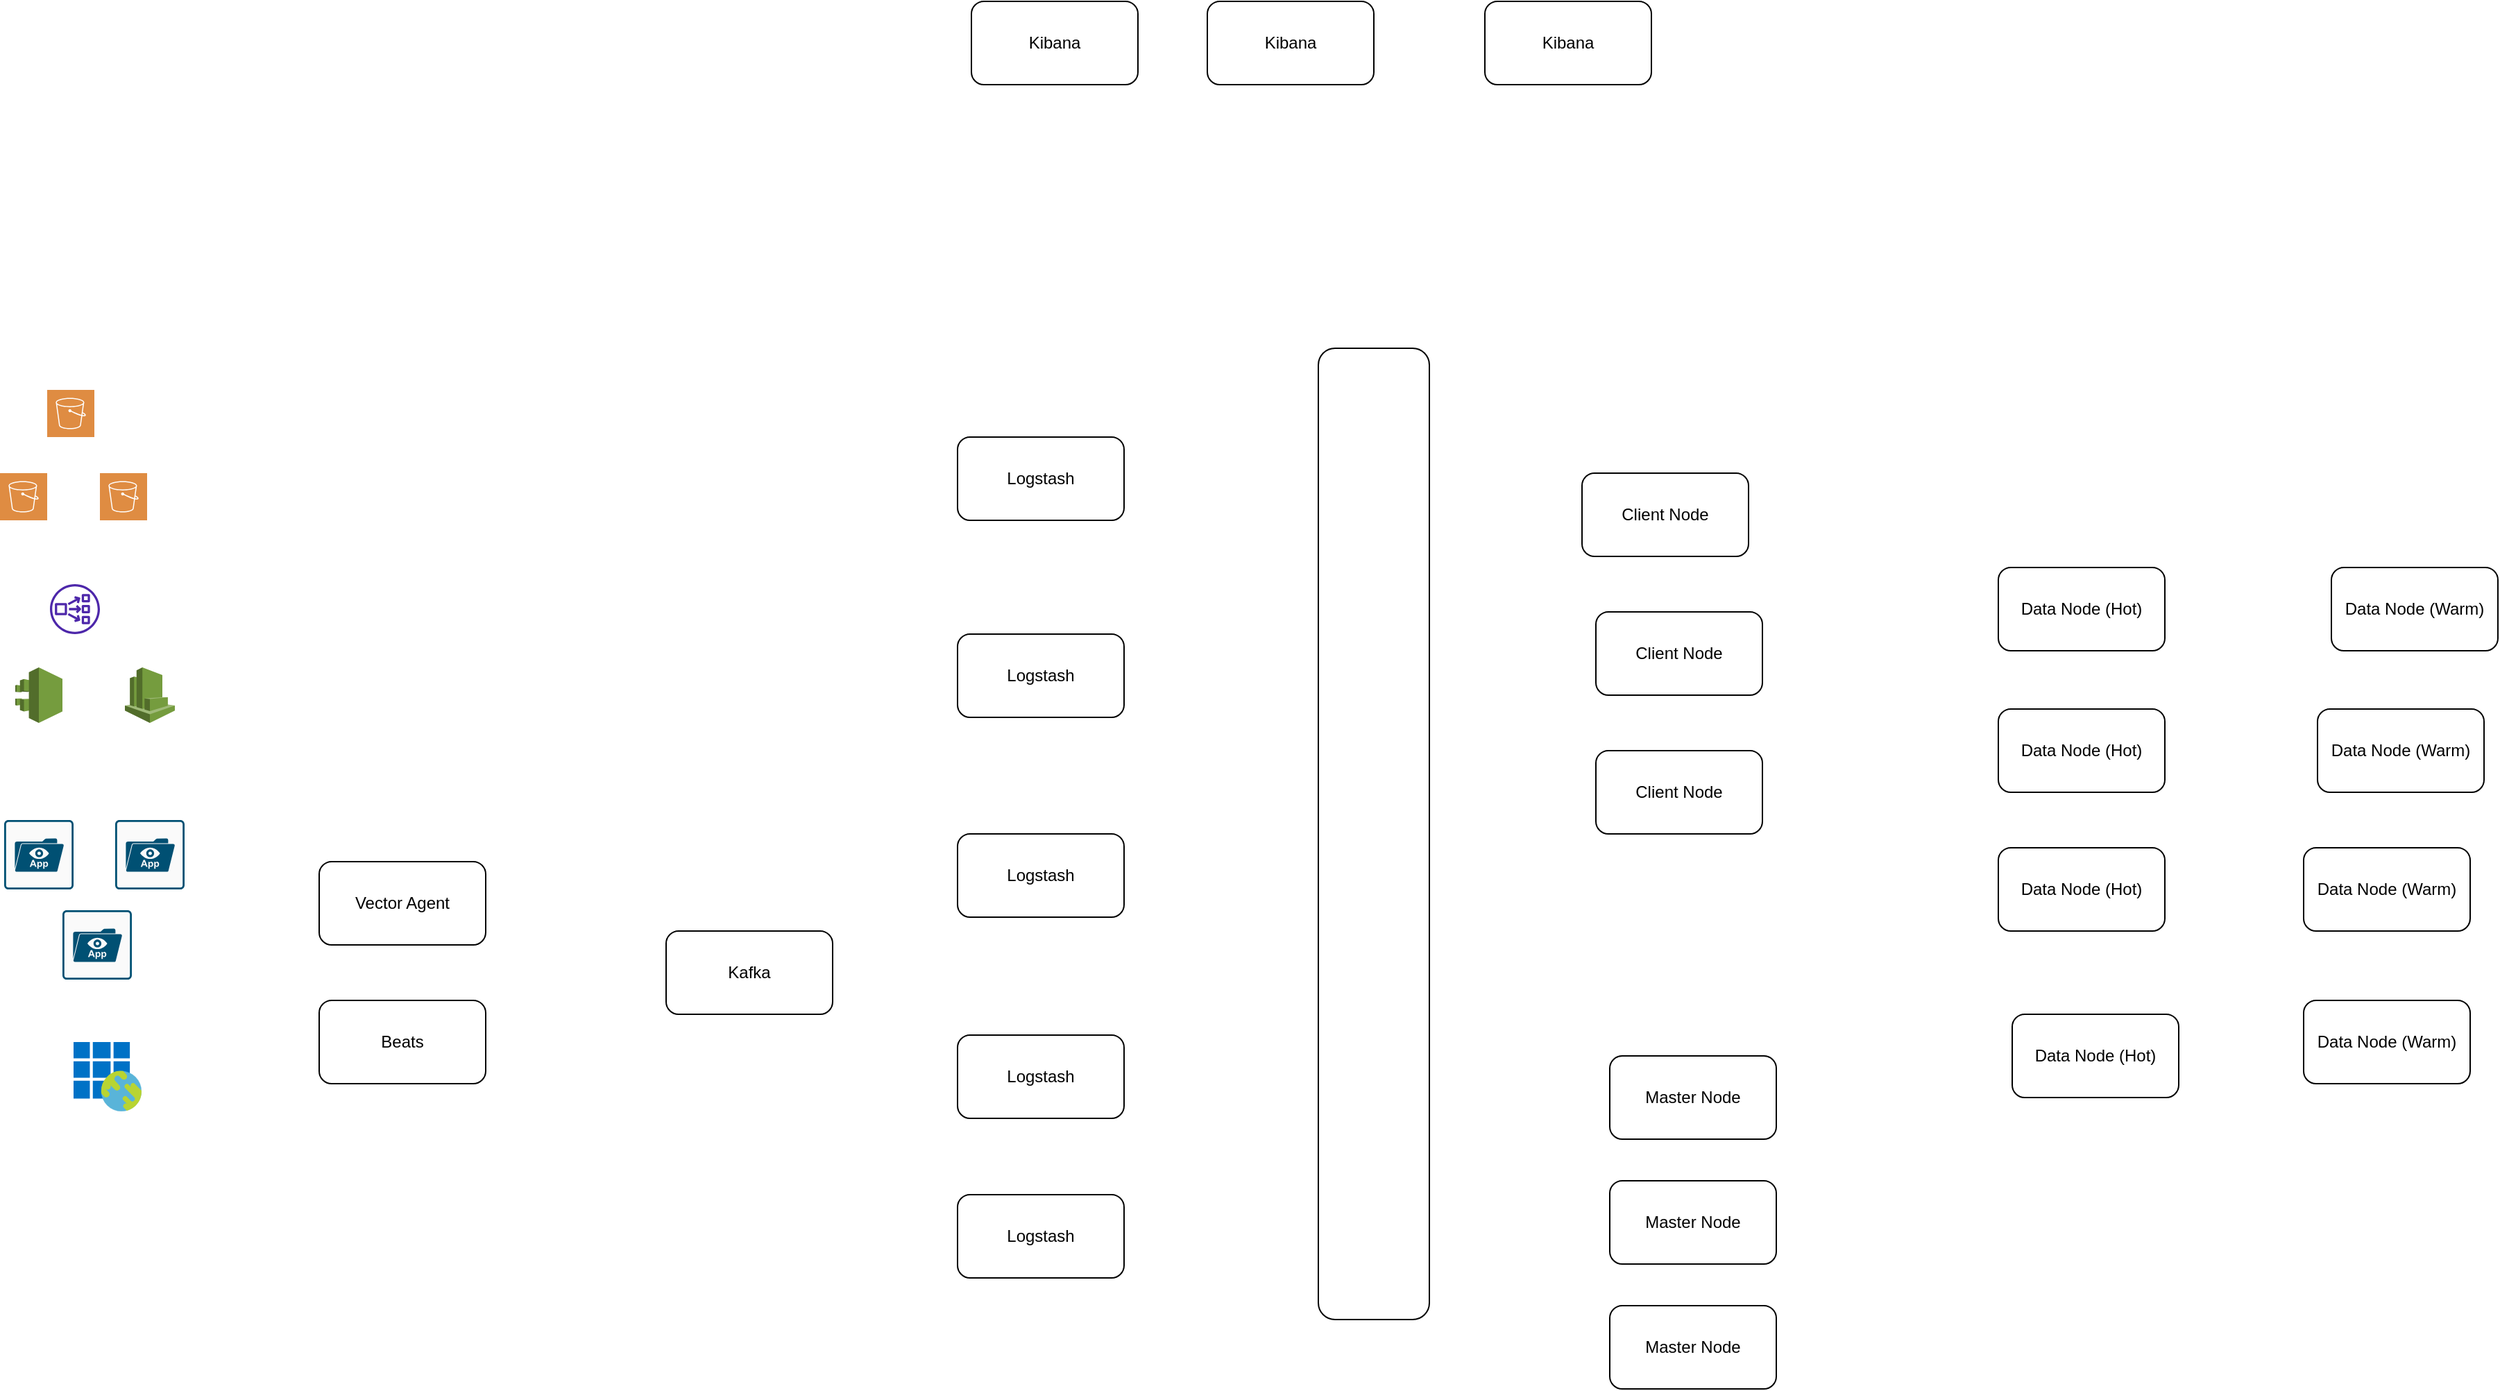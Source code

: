 <mxfile version="21.6.6" type="github">
  <diagram name="Page-1" id="CJJipEg_ZdHbSAjXl4IN">
    <mxGraphModel dx="1557" dy="2107" grid="1" gridSize="10" guides="1" tooltips="1" connect="1" arrows="1" fold="1" page="1" pageScale="1" pageWidth="850" pageHeight="1100" math="0" shadow="0">
      <root>
        <mxCell id="0" />
        <mxCell id="1" parent="0" />
        <mxCell id="A5_PFPzEll5ALQkFPiz4-1" value="" style="sketch=0;pointerEvents=1;shadow=0;dashed=0;html=1;strokeColor=none;fillColor=#DF8C42;labelPosition=center;verticalLabelPosition=bottom;verticalAlign=top;align=center;outlineConnect=0;shape=mxgraph.veeam2.aws_s3;" vertex="1" parent="1">
          <mxGeometry x="172" y="210" width="34" height="34" as="geometry" />
        </mxCell>
        <mxCell id="A5_PFPzEll5ALQkFPiz4-2" value="" style="sketch=0;pointerEvents=1;shadow=0;dashed=0;html=1;strokeColor=none;fillColor=#DF8C42;labelPosition=center;verticalLabelPosition=bottom;verticalAlign=top;align=center;outlineConnect=0;shape=mxgraph.veeam2.aws_s3;" vertex="1" parent="1">
          <mxGeometry x="100" y="210" width="34" height="34" as="geometry" />
        </mxCell>
        <mxCell id="A5_PFPzEll5ALQkFPiz4-3" value="" style="sketch=0;pointerEvents=1;shadow=0;dashed=0;html=1;strokeColor=none;fillColor=#DF8C42;labelPosition=center;verticalLabelPosition=bottom;verticalAlign=top;align=center;outlineConnect=0;shape=mxgraph.veeam2.aws_s3;" vertex="1" parent="1">
          <mxGeometry x="134" y="150" width="34" height="34" as="geometry" />
        </mxCell>
        <mxCell id="A5_PFPzEll5ALQkFPiz4-7" value="" style="sketch=0;outlineConnect=0;fontColor=#232F3E;gradientColor=none;fillColor=#4D27AA;strokeColor=none;dashed=0;verticalLabelPosition=bottom;verticalAlign=top;align=center;html=1;fontSize=12;fontStyle=0;aspect=fixed;pointerEvents=1;shape=mxgraph.aws4.network_load_balancer;" vertex="1" parent="1">
          <mxGeometry x="136" y="290" width="36" height="36" as="geometry" />
        </mxCell>
        <mxCell id="A5_PFPzEll5ALQkFPiz4-8" value="" style="outlineConnect=0;dashed=0;verticalLabelPosition=bottom;verticalAlign=top;align=center;html=1;shape=mxgraph.aws3.cloudtrail;fillColor=#759C3E;gradientColor=none;" vertex="1" parent="1">
          <mxGeometry x="111" y="350" width="34" height="40" as="geometry" />
        </mxCell>
        <mxCell id="A5_PFPzEll5ALQkFPiz4-9" value="" style="outlineConnect=0;dashed=0;verticalLabelPosition=bottom;verticalAlign=top;align=center;html=1;shape=mxgraph.aws3.cloudwatch;fillColor=#759C3E;gradientColor=none;" vertex="1" parent="1">
          <mxGeometry x="190" y="350" width="36" height="40" as="geometry" />
        </mxCell>
        <mxCell id="A5_PFPzEll5ALQkFPiz4-11" value="" style="sketch=0;points=[[0.015,0.015,0],[0.985,0.015,0],[0.985,0.985,0],[0.015,0.985,0],[0.25,0,0],[0.5,0,0],[0.75,0,0],[1,0.25,0],[1,0.5,0],[1,0.75,0],[0.75,1,0],[0.5,1,0],[0.25,1,0],[0,0.75,0],[0,0.5,0],[0,0.25,0]];verticalLabelPosition=bottom;html=1;verticalAlign=top;aspect=fixed;align=center;pointerEvents=1;shape=mxgraph.cisco19.rect;prIcon=avc_application_visibility_control;fillColor=#FAFAFA;strokeColor=#005073;" vertex="1" parent="1">
          <mxGeometry x="103" y="460" width="50" height="50" as="geometry" />
        </mxCell>
        <mxCell id="A5_PFPzEll5ALQkFPiz4-12" value="" style="image;sketch=0;aspect=fixed;html=1;points=[];align=center;fontSize=12;image=img/lib/mscae/Enterprise_Applications.svg;" vertex="1" parent="1">
          <mxGeometry x="153" y="620" width="49" height="50" as="geometry" />
        </mxCell>
        <mxCell id="A5_PFPzEll5ALQkFPiz4-13" value="" style="sketch=0;points=[[0.015,0.015,0],[0.985,0.015,0],[0.985,0.985,0],[0.015,0.985,0],[0.25,0,0],[0.5,0,0],[0.75,0,0],[1,0.25,0],[1,0.5,0],[1,0.75,0],[0.75,1,0],[0.5,1,0],[0.25,1,0],[0,0.75,0],[0,0.5,0],[0,0.25,0]];verticalLabelPosition=bottom;html=1;verticalAlign=top;aspect=fixed;align=center;pointerEvents=1;shape=mxgraph.cisco19.rect;prIcon=avc_application_visibility_control;fillColor=#FAFAFA;strokeColor=#005073;" vertex="1" parent="1">
          <mxGeometry x="183" y="460" width="50" height="50" as="geometry" />
        </mxCell>
        <mxCell id="A5_PFPzEll5ALQkFPiz4-14" value="" style="sketch=0;points=[[0.015,0.015,0],[0.985,0.015,0],[0.985,0.985,0],[0.015,0.985,0],[0.25,0,0],[0.5,0,0],[0.75,0,0],[1,0.25,0],[1,0.5,0],[1,0.75,0],[0.75,1,0],[0.5,1,0],[0.25,1,0],[0,0.75,0],[0,0.5,0],[0,0.25,0]];verticalLabelPosition=bottom;html=1;verticalAlign=top;aspect=fixed;align=center;pointerEvents=1;shape=mxgraph.cisco19.rect;prIcon=avc_application_visibility_control;fillColor=#FAFAFA;strokeColor=#005073;" vertex="1" parent="1">
          <mxGeometry x="145" y="525" width="50" height="50" as="geometry" />
        </mxCell>
        <mxCell id="A5_PFPzEll5ALQkFPiz4-15" value="Vector Agent" style="rounded=1;whiteSpace=wrap;html=1;" vertex="1" parent="1">
          <mxGeometry x="330" y="490" width="120" height="60" as="geometry" />
        </mxCell>
        <mxCell id="A5_PFPzEll5ALQkFPiz4-16" value="Beats" style="rounded=1;whiteSpace=wrap;html=1;" vertex="1" parent="1">
          <mxGeometry x="330" y="590" width="120" height="60" as="geometry" />
        </mxCell>
        <mxCell id="A5_PFPzEll5ALQkFPiz4-17" value="Kafka" style="rounded=1;whiteSpace=wrap;html=1;" vertex="1" parent="1">
          <mxGeometry x="580" y="540" width="120" height="60" as="geometry" />
        </mxCell>
        <mxCell id="A5_PFPzEll5ALQkFPiz4-18" value="Logstash" style="rounded=1;whiteSpace=wrap;html=1;" vertex="1" parent="1">
          <mxGeometry x="790" y="184" width="120" height="60" as="geometry" />
        </mxCell>
        <mxCell id="A5_PFPzEll5ALQkFPiz4-19" value="Logstash" style="rounded=1;whiteSpace=wrap;html=1;" vertex="1" parent="1">
          <mxGeometry x="790" y="326" width="120" height="60" as="geometry" />
        </mxCell>
        <mxCell id="A5_PFPzEll5ALQkFPiz4-20" value="Logstash" style="rounded=1;whiteSpace=wrap;html=1;" vertex="1" parent="1">
          <mxGeometry x="790" y="470" width="120" height="60" as="geometry" />
        </mxCell>
        <mxCell id="A5_PFPzEll5ALQkFPiz4-21" value="Logstash" style="rounded=1;whiteSpace=wrap;html=1;" vertex="1" parent="1">
          <mxGeometry x="790" y="615" width="120" height="60" as="geometry" />
        </mxCell>
        <mxCell id="A5_PFPzEll5ALQkFPiz4-22" value="Logstash" style="rounded=1;whiteSpace=wrap;html=1;" vertex="1" parent="1">
          <mxGeometry x="790" y="730" width="120" height="60" as="geometry" />
        </mxCell>
        <mxCell id="A5_PFPzEll5ALQkFPiz4-23" value="" style="rounded=1;whiteSpace=wrap;html=1;rotation=-90;" vertex="1" parent="1">
          <mxGeometry x="740" y="430" width="700" height="80" as="geometry" />
        </mxCell>
        <mxCell id="A5_PFPzEll5ALQkFPiz4-24" value="Client Node" style="rounded=1;whiteSpace=wrap;html=1;" vertex="1" parent="1">
          <mxGeometry x="1240" y="210" width="120" height="60" as="geometry" />
        </mxCell>
        <mxCell id="A5_PFPzEll5ALQkFPiz4-25" value="Client Node" style="rounded=1;whiteSpace=wrap;html=1;" vertex="1" parent="1">
          <mxGeometry x="1250" y="310" width="120" height="60" as="geometry" />
        </mxCell>
        <mxCell id="A5_PFPzEll5ALQkFPiz4-26" value="Client Node" style="rounded=1;whiteSpace=wrap;html=1;" vertex="1" parent="1">
          <mxGeometry x="1250" y="410" width="120" height="60" as="geometry" />
        </mxCell>
        <mxCell id="A5_PFPzEll5ALQkFPiz4-27" value="Master Node" style="rounded=1;whiteSpace=wrap;html=1;" vertex="1" parent="1">
          <mxGeometry x="1260" y="630" width="120" height="60" as="geometry" />
        </mxCell>
        <mxCell id="A5_PFPzEll5ALQkFPiz4-28" value="Master Node" style="rounded=1;whiteSpace=wrap;html=1;" vertex="1" parent="1">
          <mxGeometry x="1260" y="720" width="120" height="60" as="geometry" />
        </mxCell>
        <mxCell id="A5_PFPzEll5ALQkFPiz4-29" value="Master Node" style="rounded=1;whiteSpace=wrap;html=1;" vertex="1" parent="1">
          <mxGeometry x="1260" y="810" width="120" height="60" as="geometry" />
        </mxCell>
        <mxCell id="A5_PFPzEll5ALQkFPiz4-30" value="Data Node (Hot)" style="rounded=1;whiteSpace=wrap;html=1;" vertex="1" parent="1">
          <mxGeometry x="1540" y="278" width="120" height="60" as="geometry" />
        </mxCell>
        <mxCell id="A5_PFPzEll5ALQkFPiz4-32" value="Data Node (Hot)" style="rounded=1;whiteSpace=wrap;html=1;" vertex="1" parent="1">
          <mxGeometry x="1540" y="380" width="120" height="60" as="geometry" />
        </mxCell>
        <mxCell id="A5_PFPzEll5ALQkFPiz4-33" value="Data Node (Hot)" style="rounded=1;whiteSpace=wrap;html=1;" vertex="1" parent="1">
          <mxGeometry x="1540" y="480" width="120" height="60" as="geometry" />
        </mxCell>
        <mxCell id="A5_PFPzEll5ALQkFPiz4-34" value="Data Node (Hot)" style="rounded=1;whiteSpace=wrap;html=1;" vertex="1" parent="1">
          <mxGeometry x="1550" y="600" width="120" height="60" as="geometry" />
        </mxCell>
        <mxCell id="A5_PFPzEll5ALQkFPiz4-35" value="Data Node (Warm)" style="rounded=1;whiteSpace=wrap;html=1;" vertex="1" parent="1">
          <mxGeometry x="1780" y="278" width="120" height="60" as="geometry" />
        </mxCell>
        <mxCell id="A5_PFPzEll5ALQkFPiz4-36" value="Data Node (Warm)" style="rounded=1;whiteSpace=wrap;html=1;" vertex="1" parent="1">
          <mxGeometry x="1770" y="380" width="120" height="60" as="geometry" />
        </mxCell>
        <mxCell id="A5_PFPzEll5ALQkFPiz4-37" value="Data Node (Warm)" style="rounded=1;whiteSpace=wrap;html=1;" vertex="1" parent="1">
          <mxGeometry x="1760" y="480" width="120" height="60" as="geometry" />
        </mxCell>
        <mxCell id="A5_PFPzEll5ALQkFPiz4-38" value="Data Node (Warm)" style="rounded=1;whiteSpace=wrap;html=1;" vertex="1" parent="1">
          <mxGeometry x="1760" y="590" width="120" height="60" as="geometry" />
        </mxCell>
        <mxCell id="A5_PFPzEll5ALQkFPiz4-39" value="Kibana" style="rounded=1;whiteSpace=wrap;html=1;" vertex="1" parent="1">
          <mxGeometry x="800" y="-130" width="120" height="60" as="geometry" />
        </mxCell>
        <mxCell id="A5_PFPzEll5ALQkFPiz4-40" value="Kibana" style="rounded=1;whiteSpace=wrap;html=1;" vertex="1" parent="1">
          <mxGeometry x="970" y="-130" width="120" height="60" as="geometry" />
        </mxCell>
        <mxCell id="A5_PFPzEll5ALQkFPiz4-41" value="Kibana" style="rounded=1;whiteSpace=wrap;html=1;" vertex="1" parent="1">
          <mxGeometry x="1170" y="-130" width="120" height="60" as="geometry" />
        </mxCell>
      </root>
    </mxGraphModel>
  </diagram>
</mxfile>
